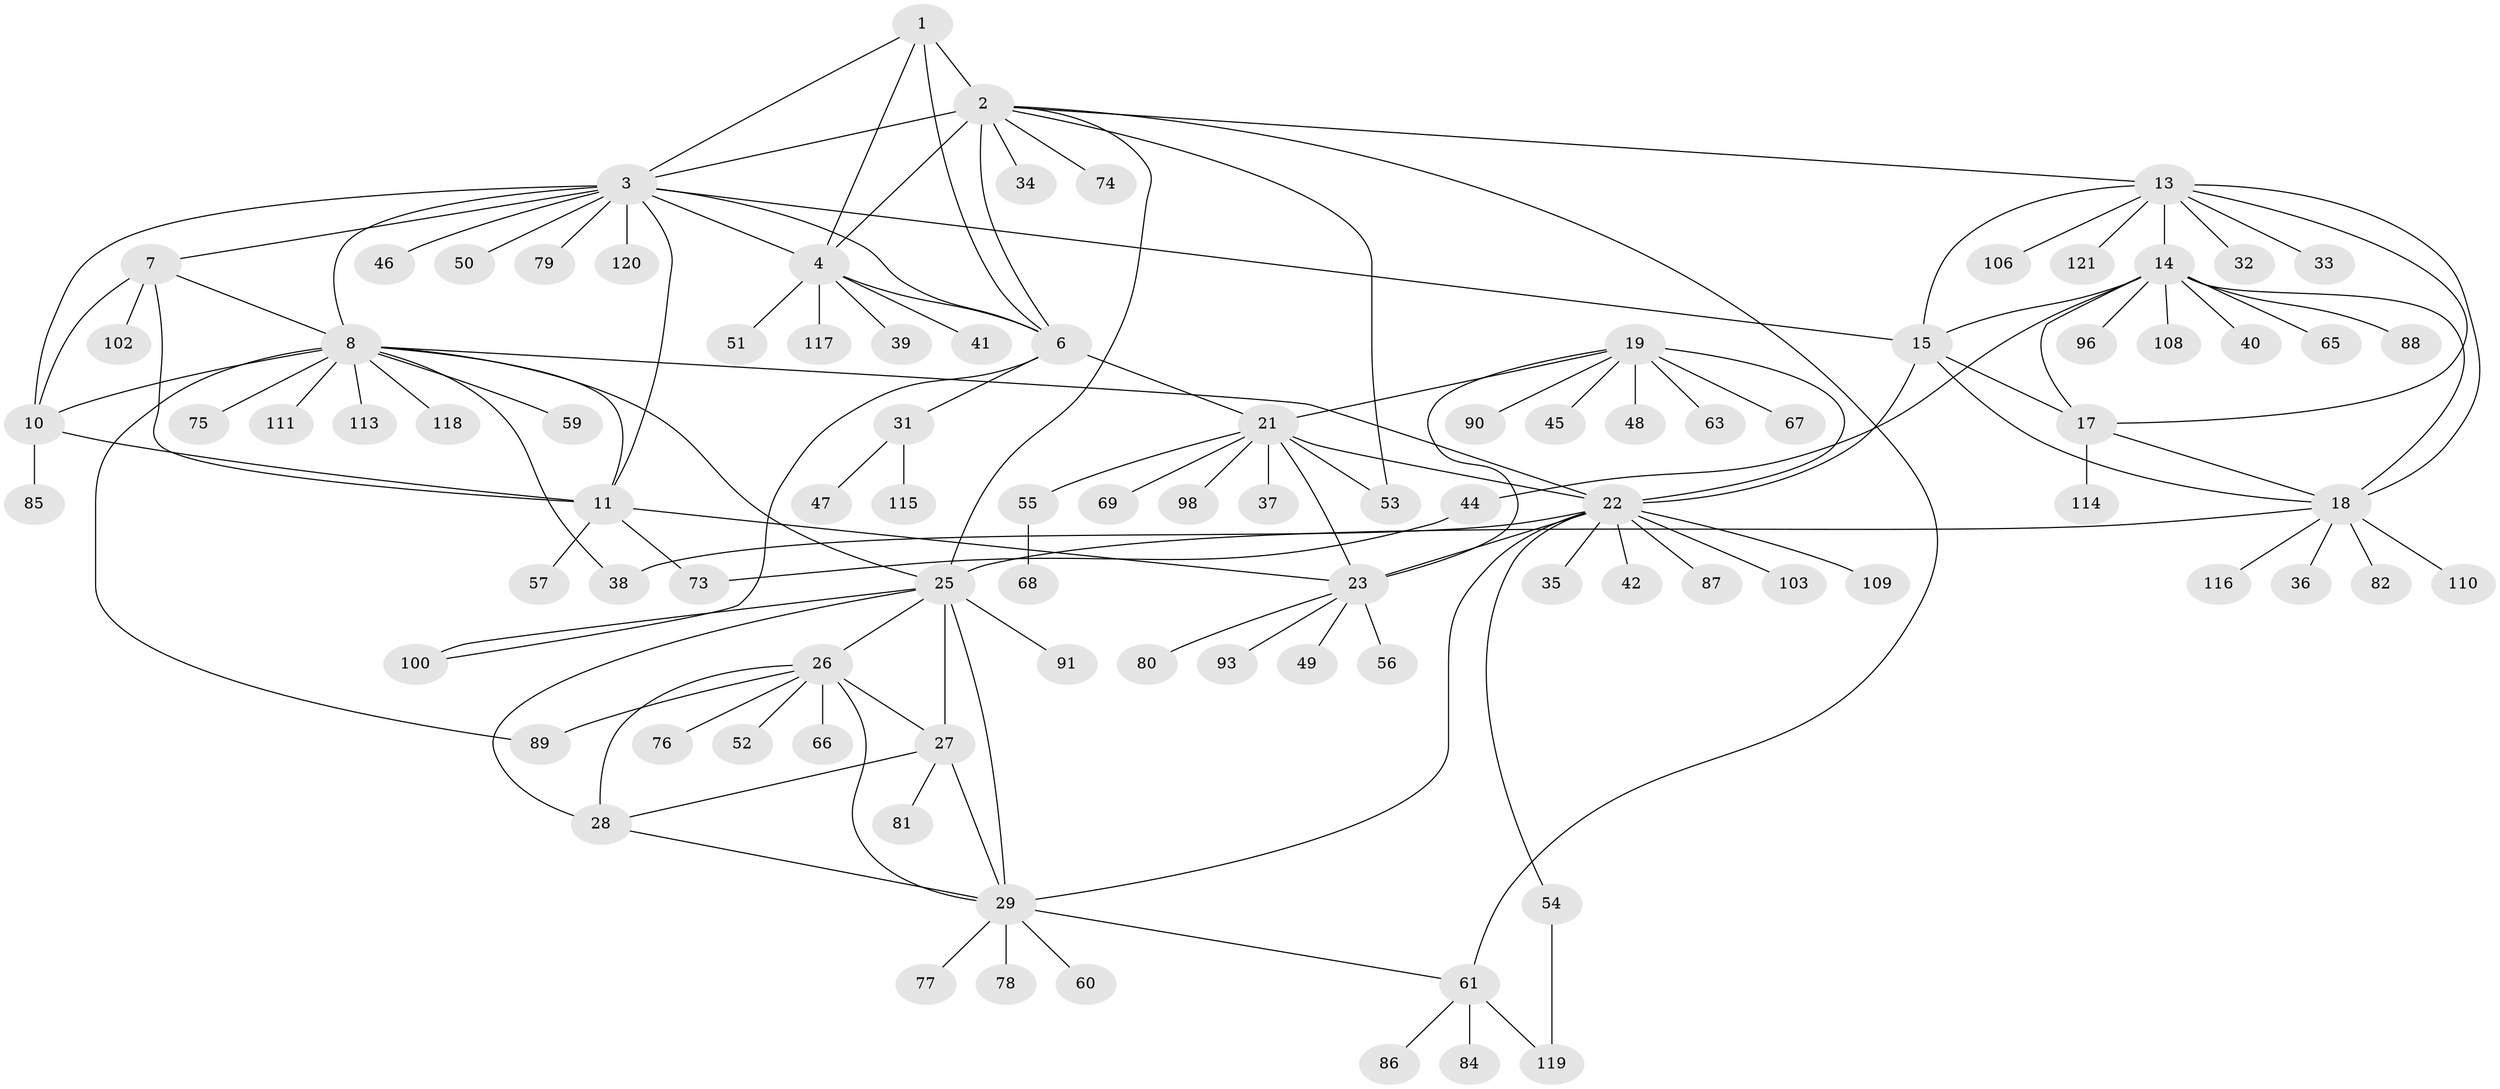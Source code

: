 // Generated by graph-tools (version 1.1) at 2025/52/02/27/25 19:52:20]
// undirected, 96 vertices, 136 edges
graph export_dot {
graph [start="1"]
  node [color=gray90,style=filled];
  1;
  2 [super="+5"];
  3 [super="+9"];
  4 [super="+72"];
  6;
  7 [super="+83"];
  8 [super="+101"];
  10 [super="+12"];
  11;
  13 [super="+95"];
  14 [super="+16"];
  15;
  17 [super="+70"];
  18 [super="+62"];
  19 [super="+20"];
  21 [super="+58"];
  22 [super="+24"];
  23 [super="+43"];
  25 [super="+30"];
  26 [super="+71"];
  27 [super="+99"];
  28 [super="+92"];
  29 [super="+107"];
  31;
  32;
  33;
  34;
  35;
  36;
  37;
  38;
  39;
  40;
  41;
  42;
  44;
  45;
  46;
  47 [super="+112"];
  48;
  49;
  50;
  51;
  52;
  53;
  54 [super="+94"];
  55;
  56;
  57;
  59;
  60;
  61 [super="+64"];
  63;
  65;
  66;
  67;
  68;
  69;
  73 [super="+104"];
  74;
  75;
  76;
  77;
  78 [super="+97"];
  79;
  80;
  81;
  82;
  84;
  85;
  86;
  87;
  88;
  89;
  90;
  91;
  93;
  96 [super="+105"];
  98;
  100;
  102;
  103;
  106;
  108;
  109;
  110;
  111;
  113;
  114;
  115;
  116;
  117;
  118;
  119;
  120;
  121;
  1 -- 2 [weight=2];
  1 -- 3;
  1 -- 4;
  1 -- 6;
  2 -- 3 [weight=2];
  2 -- 4 [weight=2];
  2 -- 6 [weight=2];
  2 -- 13;
  2 -- 34;
  2 -- 74;
  2 -- 53;
  2 -- 61;
  2 -- 25;
  3 -- 4;
  3 -- 6;
  3 -- 7;
  3 -- 8;
  3 -- 10 [weight=2];
  3 -- 11;
  3 -- 46;
  3 -- 15;
  3 -- 79;
  3 -- 50;
  3 -- 120;
  4 -- 6;
  4 -- 39;
  4 -- 41;
  4 -- 51;
  4 -- 117;
  6 -- 21;
  6 -- 31;
  6 -- 100;
  7 -- 8;
  7 -- 10 [weight=2];
  7 -- 11;
  7 -- 102;
  8 -- 10 [weight=2];
  8 -- 11;
  8 -- 25;
  8 -- 38;
  8 -- 59;
  8 -- 75;
  8 -- 89;
  8 -- 111;
  8 -- 113;
  8 -- 118;
  8 -- 22;
  10 -- 11 [weight=2];
  10 -- 85;
  11 -- 23;
  11 -- 57;
  11 -- 73;
  13 -- 14 [weight=2];
  13 -- 15;
  13 -- 17;
  13 -- 18;
  13 -- 32;
  13 -- 33;
  13 -- 106;
  13 -- 121;
  14 -- 15 [weight=2];
  14 -- 17 [weight=2];
  14 -- 18 [weight=2];
  14 -- 40;
  14 -- 88;
  14 -- 108;
  14 -- 96;
  14 -- 65;
  14 -- 44;
  15 -- 17;
  15 -- 18;
  15 -- 22;
  17 -- 18;
  17 -- 114;
  18 -- 25;
  18 -- 36;
  18 -- 82;
  18 -- 110;
  18 -- 116;
  19 -- 21 [weight=2];
  19 -- 22 [weight=4];
  19 -- 23 [weight=2];
  19 -- 67;
  19 -- 45;
  19 -- 48;
  19 -- 90;
  19 -- 63;
  21 -- 22 [weight=2];
  21 -- 23;
  21 -- 37;
  21 -- 53;
  21 -- 55;
  21 -- 69;
  21 -- 98;
  22 -- 23 [weight=2];
  22 -- 29;
  22 -- 38;
  22 -- 42;
  22 -- 87;
  22 -- 103;
  22 -- 35;
  22 -- 109;
  22 -- 54;
  23 -- 49;
  23 -- 56;
  23 -- 80;
  23 -- 93;
  25 -- 26 [weight=2];
  25 -- 27 [weight=2];
  25 -- 28 [weight=2];
  25 -- 29 [weight=2];
  25 -- 100;
  25 -- 91;
  26 -- 27;
  26 -- 28;
  26 -- 29;
  26 -- 52;
  26 -- 66;
  26 -- 76;
  26 -- 89;
  27 -- 28;
  27 -- 29;
  27 -- 81;
  28 -- 29;
  29 -- 60;
  29 -- 61;
  29 -- 77;
  29 -- 78;
  31 -- 47;
  31 -- 115;
  44 -- 73;
  54 -- 119;
  55 -- 68;
  61 -- 119;
  61 -- 84;
  61 -- 86;
}
